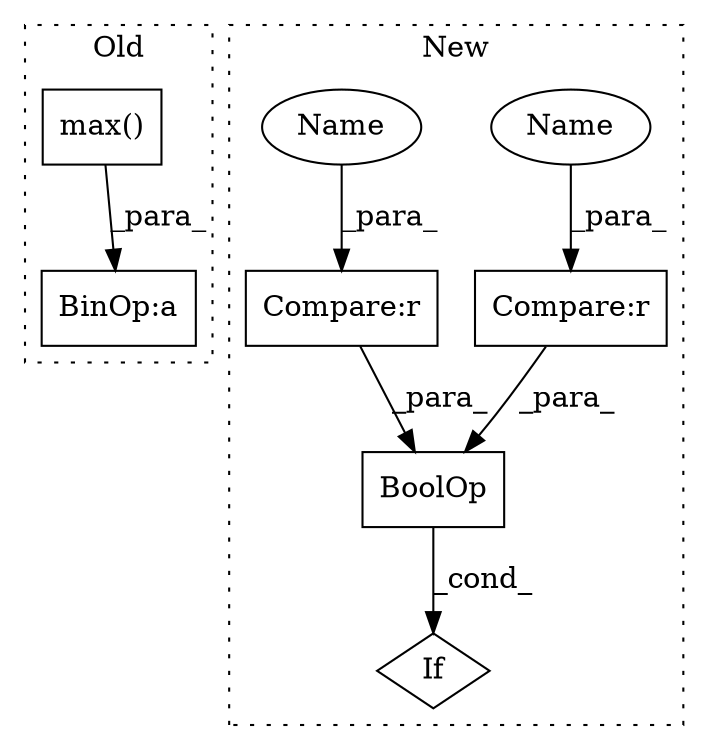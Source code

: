 digraph G {
subgraph cluster0 {
1 [label="max()" a="75" s="6567" l="12" shape="box"];
4 [label="BinOp:a" a="82" s="6579" l="1" shape="box"];
label = "Old";
style="dotted";
}
subgraph cluster1 {
2 [label="BoolOp" a="72" s="7025" l="55" shape="box"];
3 [label="If" a="96" s="7022" l="3" shape="diamond"];
5 [label="Compare:r" a="40" s="7025" l="20" shape="box"];
6 [label="Compare:r" a="40" s="7050" l="30" shape="box"];
7 [label="Name" a="87" s="7041" l="4" shape="ellipse"];
8 [label="Name" a="87" s="7076" l="4" shape="ellipse"];
label = "New";
style="dotted";
}
1 -> 4 [label="_para_"];
2 -> 3 [label="_cond_"];
5 -> 2 [label="_para_"];
6 -> 2 [label="_para_"];
7 -> 5 [label="_para_"];
8 -> 6 [label="_para_"];
}